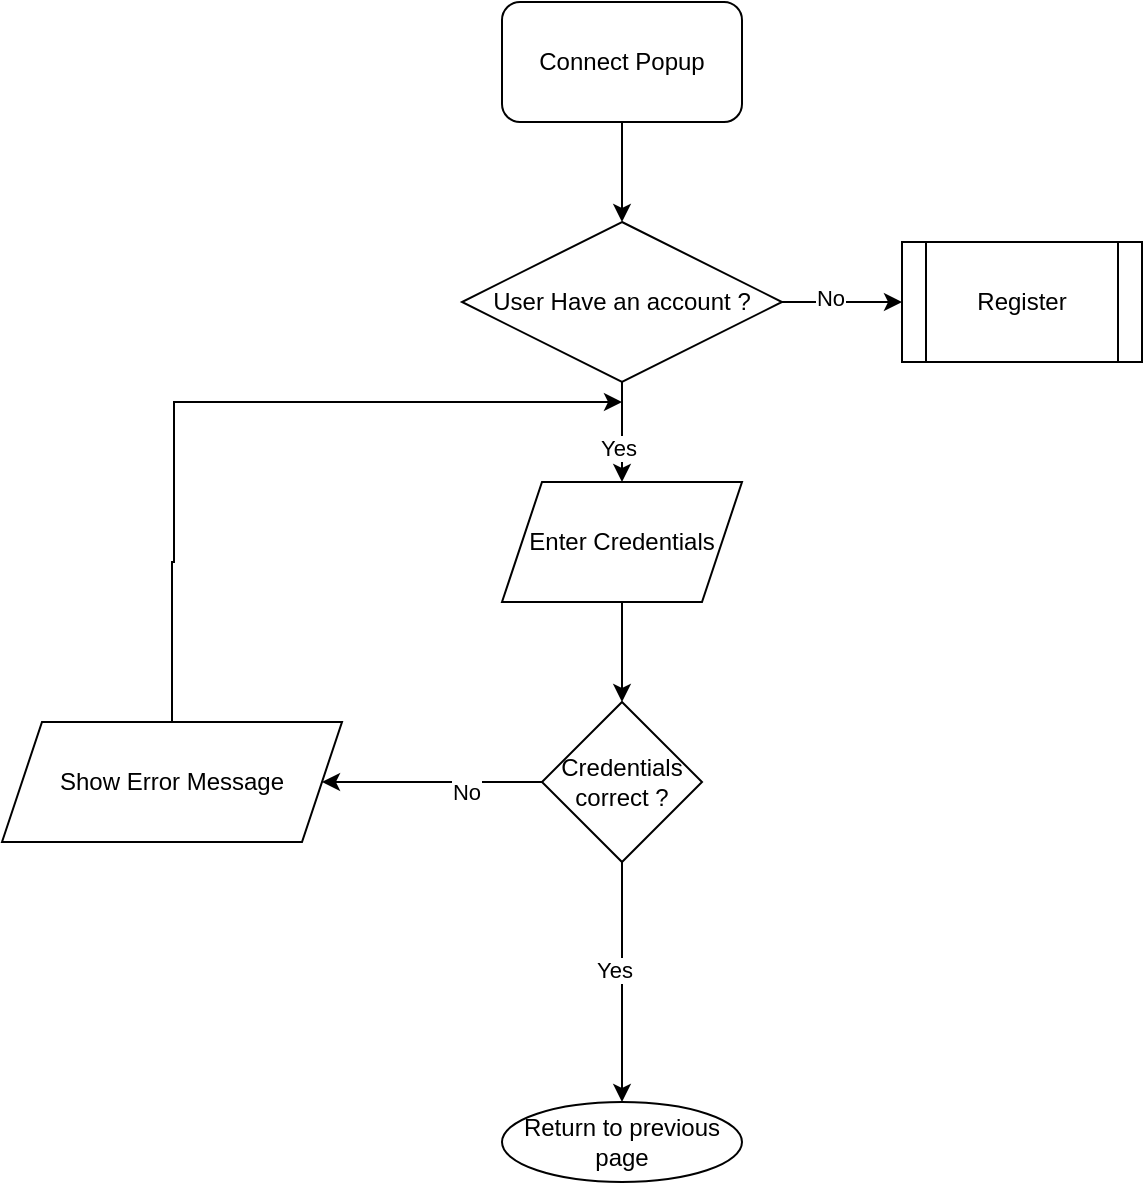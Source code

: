 <mxfile version="27.1.5">
  <diagram id="C5RBs43oDa-KdzZeNtuy" name="Page-1">
    <mxGraphModel dx="1611" dy="778" grid="1" gridSize="10" guides="1" tooltips="1" connect="1" arrows="1" fold="1" page="1" pageScale="1" pageWidth="827" pageHeight="1169" math="0" shadow="0">
      <root>
        <mxCell id="WIyWlLk6GJQsqaUBKTNV-0" />
        <mxCell id="WIyWlLk6GJQsqaUBKTNV-1" parent="WIyWlLk6GJQsqaUBKTNV-0" />
        <mxCell id="xf0h_qVzeXGZX7vpKP5E-2" style="edgeStyle=orthogonalEdgeStyle;rounded=0;orthogonalLoop=1;jettySize=auto;html=1;" parent="WIyWlLk6GJQsqaUBKTNV-1" source="xf0h_qVzeXGZX7vpKP5E-0" target="xf0h_qVzeXGZX7vpKP5E-1" edge="1">
          <mxGeometry relative="1" as="geometry" />
        </mxCell>
        <mxCell id="xf0h_qVzeXGZX7vpKP5E-0" value="Connect Popup" style="rounded=1;whiteSpace=wrap;html=1;" parent="WIyWlLk6GJQsqaUBKTNV-1" vertex="1">
          <mxGeometry x="340" y="120" width="120" height="60" as="geometry" />
        </mxCell>
        <mxCell id="xf0h_qVzeXGZX7vpKP5E-18" style="edgeStyle=orthogonalEdgeStyle;rounded=0;orthogonalLoop=1;jettySize=auto;html=1;" parent="WIyWlLk6GJQsqaUBKTNV-1" source="xf0h_qVzeXGZX7vpKP5E-1" target="xf0h_qVzeXGZX7vpKP5E-9" edge="1">
          <mxGeometry relative="1" as="geometry" />
        </mxCell>
        <mxCell id="xf0h_qVzeXGZX7vpKP5E-19" value="Yes" style="edgeLabel;html=1;align=center;verticalAlign=middle;resizable=0;points=[];" parent="xf0h_qVzeXGZX7vpKP5E-18" vertex="1" connectable="0">
          <mxGeometry x="0.32" y="-2" relative="1" as="geometry">
            <mxPoint as="offset" />
          </mxGeometry>
        </mxCell>
        <mxCell id="xf0h_qVzeXGZX7vpKP5E-23" style="edgeStyle=orthogonalEdgeStyle;rounded=0;orthogonalLoop=1;jettySize=auto;html=1;" parent="WIyWlLk6GJQsqaUBKTNV-1" source="xf0h_qVzeXGZX7vpKP5E-1" target="xf0h_qVzeXGZX7vpKP5E-21" edge="1">
          <mxGeometry relative="1" as="geometry" />
        </mxCell>
        <mxCell id="xf0h_qVzeXGZX7vpKP5E-24" value="No" style="edgeLabel;html=1;align=center;verticalAlign=middle;resizable=0;points=[];" parent="xf0h_qVzeXGZX7vpKP5E-23" vertex="1" connectable="0">
          <mxGeometry x="-0.2" y="2" relative="1" as="geometry">
            <mxPoint as="offset" />
          </mxGeometry>
        </mxCell>
        <mxCell id="xf0h_qVzeXGZX7vpKP5E-1" value="User Have an account ?" style="rhombus;whiteSpace=wrap;html=1;" parent="WIyWlLk6GJQsqaUBKTNV-1" vertex="1">
          <mxGeometry x="320" y="230" width="160" height="80" as="geometry" />
        </mxCell>
        <mxCell id="xf0h_qVzeXGZX7vpKP5E-3" value="Return to previous page" style="ellipse;whiteSpace=wrap;html=1;" parent="WIyWlLk6GJQsqaUBKTNV-1" vertex="1">
          <mxGeometry x="340" y="670" width="120" height="40" as="geometry" />
        </mxCell>
        <mxCell id="xf0h_qVzeXGZX7vpKP5E-13" style="edgeStyle=orthogonalEdgeStyle;rounded=0;orthogonalLoop=1;jettySize=auto;html=1;" parent="WIyWlLk6GJQsqaUBKTNV-1" source="xf0h_qVzeXGZX7vpKP5E-9" target="xf0h_qVzeXGZX7vpKP5E-10" edge="1">
          <mxGeometry relative="1" as="geometry" />
        </mxCell>
        <mxCell id="xf0h_qVzeXGZX7vpKP5E-9" value="Enter Credentials" style="shape=parallelogram;perimeter=parallelogramPerimeter;whiteSpace=wrap;html=1;fixedSize=1;" parent="WIyWlLk6GJQsqaUBKTNV-1" vertex="1">
          <mxGeometry x="340" y="360" width="120" height="60" as="geometry" />
        </mxCell>
        <mxCell id="xf0h_qVzeXGZX7vpKP5E-11" style="edgeStyle=orthogonalEdgeStyle;rounded=0;orthogonalLoop=1;jettySize=auto;html=1;" parent="WIyWlLk6GJQsqaUBKTNV-1" source="xf0h_qVzeXGZX7vpKP5E-10" target="xf0h_qVzeXGZX7vpKP5E-3" edge="1">
          <mxGeometry relative="1" as="geometry" />
        </mxCell>
        <mxCell id="xf0h_qVzeXGZX7vpKP5E-12" value="Yes" style="edgeLabel;html=1;align=center;verticalAlign=middle;resizable=0;points=[];" parent="xf0h_qVzeXGZX7vpKP5E-11" vertex="1" connectable="0">
          <mxGeometry x="-0.1" y="-4" relative="1" as="geometry">
            <mxPoint as="offset" />
          </mxGeometry>
        </mxCell>
        <mxCell id="xf0h_qVzeXGZX7vpKP5E-15" style="edgeStyle=orthogonalEdgeStyle;rounded=0;orthogonalLoop=1;jettySize=auto;html=1;" parent="WIyWlLk6GJQsqaUBKTNV-1" source="xf0h_qVzeXGZX7vpKP5E-10" target="xf0h_qVzeXGZX7vpKP5E-16" edge="1">
          <mxGeometry relative="1" as="geometry">
            <mxPoint x="250" y="510" as="targetPoint" />
          </mxGeometry>
        </mxCell>
        <mxCell id="xf0h_qVzeXGZX7vpKP5E-20" value="No" style="edgeLabel;html=1;align=center;verticalAlign=middle;resizable=0;points=[];" parent="xf0h_qVzeXGZX7vpKP5E-15" vertex="1" connectable="0">
          <mxGeometry x="-0.309" y="5" relative="1" as="geometry">
            <mxPoint as="offset" />
          </mxGeometry>
        </mxCell>
        <mxCell id="xf0h_qVzeXGZX7vpKP5E-10" value="Credentials correct ?" style="rhombus;whiteSpace=wrap;html=1;" parent="WIyWlLk6GJQsqaUBKTNV-1" vertex="1">
          <mxGeometry x="360" y="470" width="80" height="80" as="geometry" />
        </mxCell>
        <mxCell id="xf0h_qVzeXGZX7vpKP5E-17" style="edgeStyle=orthogonalEdgeStyle;rounded=0;orthogonalLoop=1;jettySize=auto;html=1;exitX=0.5;exitY=0;exitDx=0;exitDy=0;" parent="WIyWlLk6GJQsqaUBKTNV-1" source="xf0h_qVzeXGZX7vpKP5E-16" edge="1">
          <mxGeometry relative="1" as="geometry">
            <mxPoint x="400" y="320" as="targetPoint" />
            <Array as="points">
              <mxPoint x="175" y="400" />
              <mxPoint x="176" y="400" />
            </Array>
          </mxGeometry>
        </mxCell>
        <mxCell id="xf0h_qVzeXGZX7vpKP5E-16" value="Show Error Message" style="shape=parallelogram;perimeter=parallelogramPerimeter;whiteSpace=wrap;html=1;fixedSize=1;" parent="WIyWlLk6GJQsqaUBKTNV-1" vertex="1">
          <mxGeometry x="90" y="480" width="170" height="60" as="geometry" />
        </mxCell>
        <UserObject label="Register" link="https://github.com/Conchero/ecf-back/blob/main/prodDocs/Algoritme/Register.drawio" id="xf0h_qVzeXGZX7vpKP5E-21">
          <mxCell style="shape=process;whiteSpace=wrap;html=1;backgroundOutline=1;" parent="WIyWlLk6GJQsqaUBKTNV-1" vertex="1">
            <mxGeometry x="540" y="240" width="120" height="60" as="geometry" />
          </mxCell>
        </UserObject>
      </root>
    </mxGraphModel>
  </diagram>
</mxfile>
